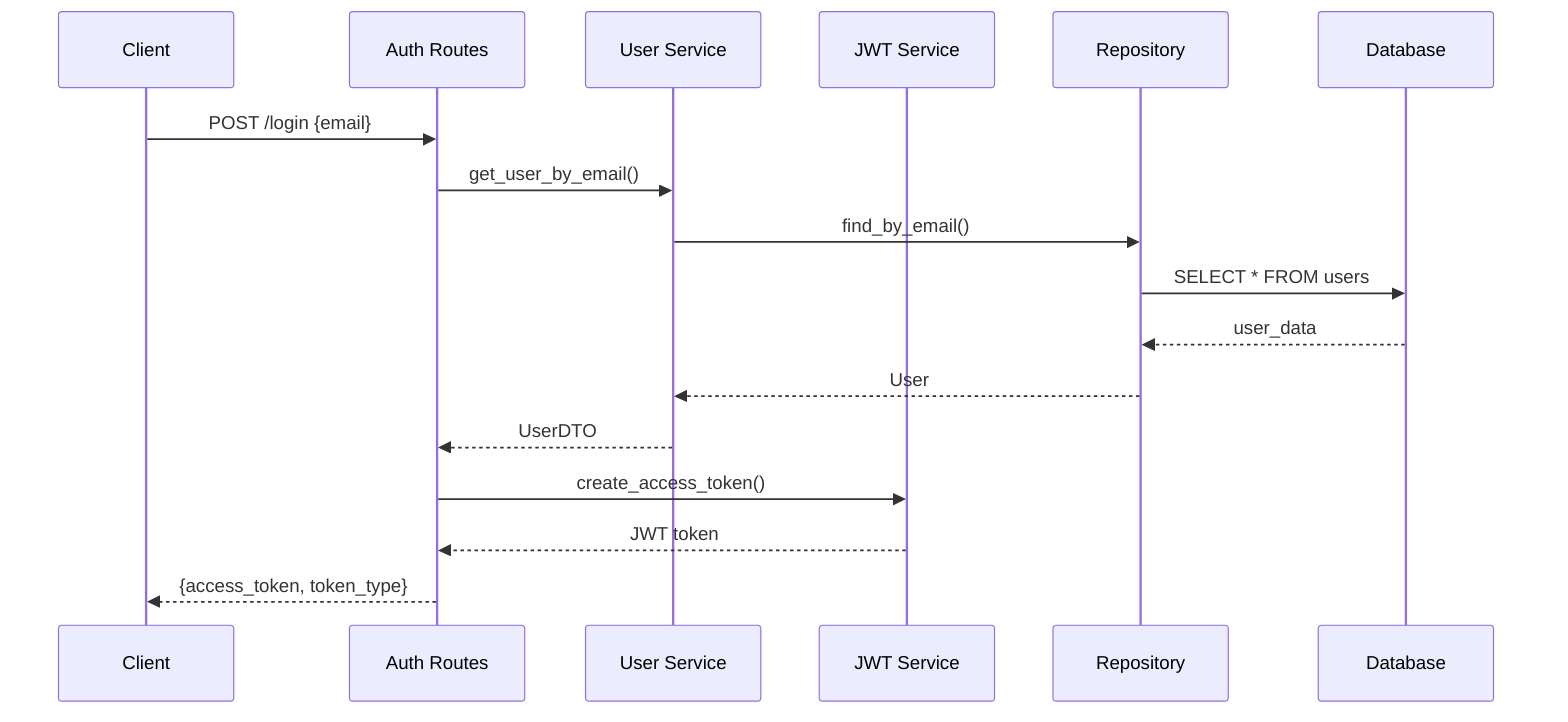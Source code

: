sequenceDiagram
participant C as Client
participant A as Auth Routes
participant S as User Service
participant J as JWT Service
participant R as Repository
participant D as Database

    C->>A: POST /login {email}
    A->>S: get_user_by_email()
    S->>R: find_by_email()
    R->>D: SELECT * FROM users
    D-->>R: user_data
    R-->>S: User
    S-->>A: UserDTO
    A->>J: create_access_token()
    J-->>A: JWT token
    A-->>C: {access_token, token_type}